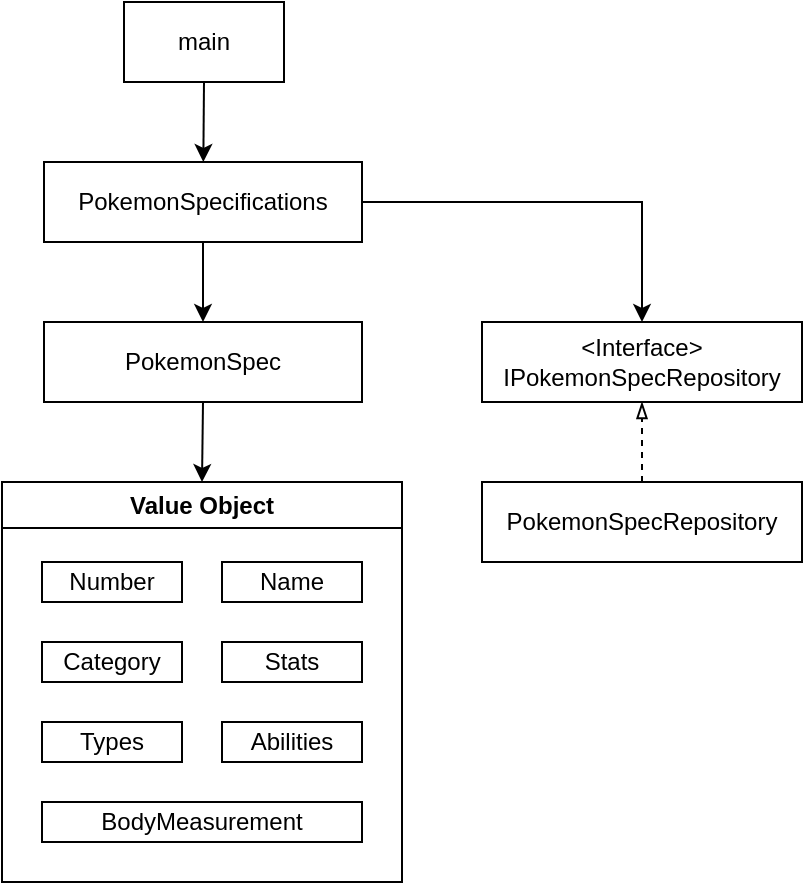 <mxfile>
    <diagram id="aOj-1qTaaah5vNcfHG87" name="ページ1">
        <mxGraphModel dx="782" dy="520" grid="1" gridSize="10" guides="1" tooltips="1" connect="1" arrows="1" fold="1" page="1" pageScale="1" pageWidth="827" pageHeight="1169" math="0" shadow="0">
            <root>
                <mxCell id="0"/>
                <mxCell id="1" parent="0"/>
                <mxCell id="28" style="edgeStyle=none;html=1;exitX=0.5;exitY=1;exitDx=0;exitDy=0;" edge="1" parent="1" source="2" target="20">
                    <mxGeometry relative="1" as="geometry"/>
                </mxCell>
                <mxCell id="2" value="main" style="rounded=0;whiteSpace=wrap;html=1;" vertex="1" parent="1">
                    <mxGeometry x="101" y="40" width="80" height="40" as="geometry"/>
                </mxCell>
                <mxCell id="19" value="&amp;lt;Interface&amp;gt;&lt;br&gt;IPokemonSpecRepository" style="rounded=0;whiteSpace=wrap;html=1;" vertex="1" parent="1">
                    <mxGeometry x="280" y="200" width="160" height="40" as="geometry"/>
                </mxCell>
                <mxCell id="29" style="edgeStyle=none;html=1;exitX=0.5;exitY=1;exitDx=0;exitDy=0;entryX=0.5;entryY=0;entryDx=0;entryDy=0;endArrow=classic;endFill=1;" edge="1" parent="1" source="20" target="21">
                    <mxGeometry relative="1" as="geometry"/>
                </mxCell>
                <mxCell id="39" style="edgeStyle=none;html=1;exitX=1;exitY=0.5;exitDx=0;exitDy=0;entryX=0.5;entryY=0;entryDx=0;entryDy=0;endArrow=classic;endFill=1;rounded=0;" edge="1" parent="1" source="20" target="19">
                    <mxGeometry relative="1" as="geometry">
                        <Array as="points">
                            <mxPoint x="360" y="140"/>
                        </Array>
                    </mxGeometry>
                </mxCell>
                <mxCell id="20" value="PokemonSpecifications" style="rounded=0;whiteSpace=wrap;html=1;" vertex="1" parent="1">
                    <mxGeometry x="61" y="120" width="159" height="40" as="geometry"/>
                </mxCell>
                <mxCell id="52" style="edgeStyle=none;rounded=0;html=1;exitX=0.5;exitY=1;exitDx=0;exitDy=0;entryX=0.5;entryY=0;entryDx=0;entryDy=0;endArrow=classic;endFill=1;" edge="1" parent="1" source="21" target="40">
                    <mxGeometry relative="1" as="geometry"/>
                </mxCell>
                <mxCell id="21" value="PokemonSpec" style="rounded=0;whiteSpace=wrap;html=1;" vertex="1" parent="1">
                    <mxGeometry x="61" y="200" width="159" height="40" as="geometry"/>
                </mxCell>
                <mxCell id="33" value="" style="edgeStyle=none;html=1;endArrow=blockThin;endFill=0;dashed=1;" edge="1" parent="1" source="25" target="19">
                    <mxGeometry relative="1" as="geometry">
                        <Array as="points"/>
                    </mxGeometry>
                </mxCell>
                <mxCell id="25" value="PokemonSpecRepository" style="rounded=0;whiteSpace=wrap;html=1;" vertex="1" parent="1">
                    <mxGeometry x="280" y="280" width="160" height="40" as="geometry"/>
                </mxCell>
                <mxCell id="40" value="Value Object" style="swimlane;whiteSpace=wrap;html=1;" vertex="1" parent="1">
                    <mxGeometry x="40" y="280" width="200" height="200" as="geometry">
                        <mxRectangle x="40" y="280" width="200" height="30" as="alternateBounds"/>
                    </mxGeometry>
                </mxCell>
                <mxCell id="41" value="Name" style="rounded=0;whiteSpace=wrap;html=1;" vertex="1" parent="40">
                    <mxGeometry x="110" y="40" width="70" height="20" as="geometry"/>
                </mxCell>
                <mxCell id="42" value="Number" style="rounded=0;whiteSpace=wrap;html=1;" vertex="1" parent="40">
                    <mxGeometry x="20" y="40" width="70" height="20" as="geometry"/>
                </mxCell>
                <mxCell id="43" value="Stats" style="rounded=0;whiteSpace=wrap;html=1;" vertex="1" parent="40">
                    <mxGeometry x="110" y="80" width="70" height="20" as="geometry"/>
                </mxCell>
                <mxCell id="44" value="Category" style="rounded=0;whiteSpace=wrap;html=1;" vertex="1" parent="40">
                    <mxGeometry x="20" y="80" width="70" height="20" as="geometry"/>
                </mxCell>
                <mxCell id="45" value="Types" style="rounded=0;whiteSpace=wrap;html=1;" vertex="1" parent="40">
                    <mxGeometry x="20" y="120" width="70" height="20" as="geometry"/>
                </mxCell>
                <mxCell id="46" value="BodyMeasurement" style="rounded=0;whiteSpace=wrap;html=1;" vertex="1" parent="40">
                    <mxGeometry x="20" y="160" width="160" height="20" as="geometry"/>
                </mxCell>
                <mxCell id="47" value="Abilities" style="rounded=0;whiteSpace=wrap;html=1;" vertex="1" parent="40">
                    <mxGeometry x="110" y="120" width="70" height="20" as="geometry"/>
                </mxCell>
            </root>
        </mxGraphModel>
    </diagram>
</mxfile>